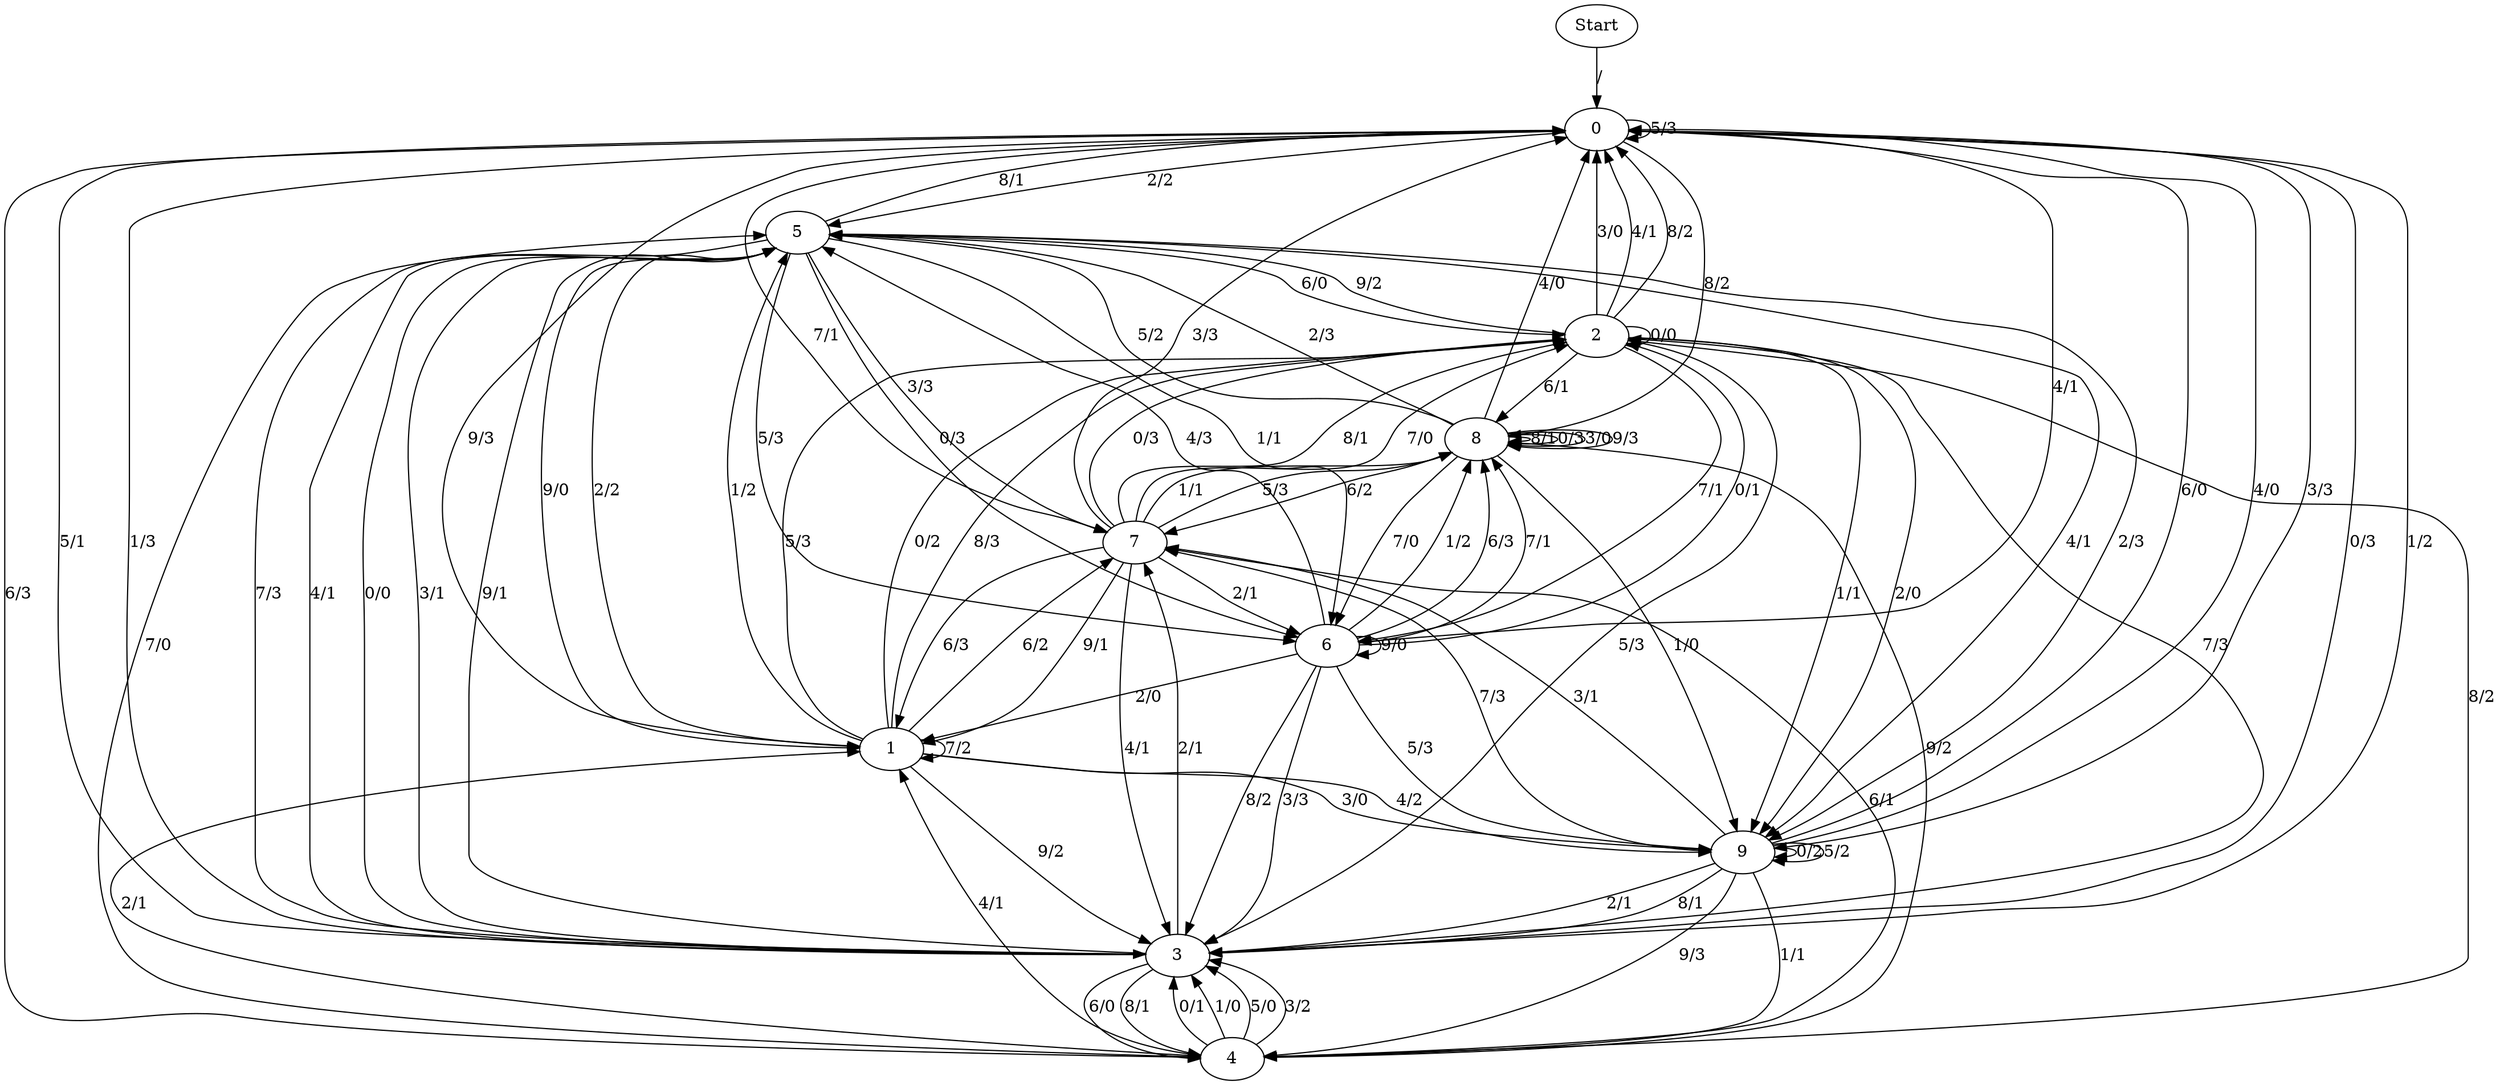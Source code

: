 digraph {
	Start -> 0 [label="/"]
	0 -> 5 [label="2/2"]
	0 -> 4 [label="6/3"]
	0 -> 3 [label="0/3"]
	0 -> 0 [label="5/3"]
	0 -> 9 [label="3/3"]
	0 -> 1 [label="9/3"]
	0 -> 6 [label="4/1"]
	0 -> 3 [label="1/2"]
	0 -> 7 [label="7/1"]
	0 -> 8 [label="8/2"]
	3 -> 0 [label="5/1"]
	3 -> 5 [label="4/1"]
	3 -> 5 [label="0/0"]
	3 -> 5 [label="3/1"]
	3 -> 4 [label="8/1"]
	3 -> 5 [label="9/1"]
	3 -> 4 [label="6/0"]
	3 -> 7 [label="2/1"]
	3 -> 2 [label="7/3"]
	3 -> 0 [label="1/3"]
	5 -> 0 [label="8/1"]
	5 -> 7 [label="3/3"]
	5 -> 9 [label="4/1"]
	5 -> 6 [label="1/1"]
	5 -> 9 [label="2/3"]
	5 -> 1 [label="9/0"]
	5 -> 2 [label="6/0"]
	5 -> 6 [label="5/3"]
	5 -> 3 [label="7/3"]
	5 -> 6 [label="0/3"]
	4 -> 1 [label="4/1"]
	4 -> 3 [label="0/1"]
	4 -> 8 [label="9/2"]
	4 -> 2 [label="8/2"]
	4 -> 3 [label="1/0"]
	4 -> 3 [label="5/0"]
	4 -> 1 [label="2/1"]
	4 -> 7 [label="6/1"]
	4 -> 5 [label="7/0"]
	4 -> 3 [label="3/2"]
	7 -> 8 [label="1/1"]
	7 -> 1 [label="6/3"]
	7 -> 2 [label="0/3"]
	7 -> 0 [label="3/3"]
	7 -> 8 [label="5/3"]
	7 -> 2 [label="8/1"]
	7 -> 2 [label="7/0"]
	7 -> 1 [label="9/1"]
	7 -> 3 [label="4/1"]
	7 -> 6 [label="2/1"]
	2 -> 9 [label="1/1"]
	2 -> 9 [label="2/0"]
	2 -> 0 [label="4/1"]
	2 -> 0 [label="8/2"]
	2 -> 3 [label="5/3"]
	2 -> 8 [label="6/1"]
	2 -> 6 [label="7/1"]
	2 -> 0 [label="3/0"]
	2 -> 2 [label="0/0"]
	2 -> 5 [label="9/2"]
	8 -> 5 [label="2/3"]
	8 -> 0 [label="4/0"]
	8 -> 8 [label="8/1"]
	8 -> 8 [label="0/3"]
	8 -> 8 [label="3/0"]
	8 -> 8 [label="9/3"]
	8 -> 7 [label="6/2"]
	8 -> 6 [label="7/0"]
	8 -> 5 [label="5/2"]
	8 -> 9 [label="1/0"]
	6 -> 8 [label="1/2"]
	6 -> 1 [label="2/0"]
	6 -> 3 [label="3/3"]
	6 -> 5 [label="4/3"]
	6 -> 8 [label="6/3"]
	6 -> 3 [label="8/2"]
	6 -> 8 [label="7/1"]
	6 -> 2 [label="0/1"]
	6 -> 6 [label="9/0"]
	6 -> 9 [label="5/3"]
	1 -> 2 [label="8/3"]
	1 -> 1 [label="7/2"]
	1 -> 7 [label="6/2"]
	1 -> 2 [label="5/3"]
	1 -> 9 [label="3/0"]
	1 -> 9 [label="4/2"]
	1 -> 3 [label="9/2"]
	1 -> 5 [label="2/2"]
	1 -> 2 [label="0/2"]
	1 -> 5 [label="1/2"]
	9 -> 9 [label="0/2"]
	9 -> 0 [label="6/0"]
	9 -> 7 [label="7/3"]
	9 -> 4 [label="1/1"]
	9 -> 9 [label="5/2"]
	9 -> 3 [label="2/1"]
	9 -> 0 [label="4/0"]
	9 -> 4 [label="9/3"]
	9 -> 7 [label="3/1"]
	9 -> 3 [label="8/1"]
}